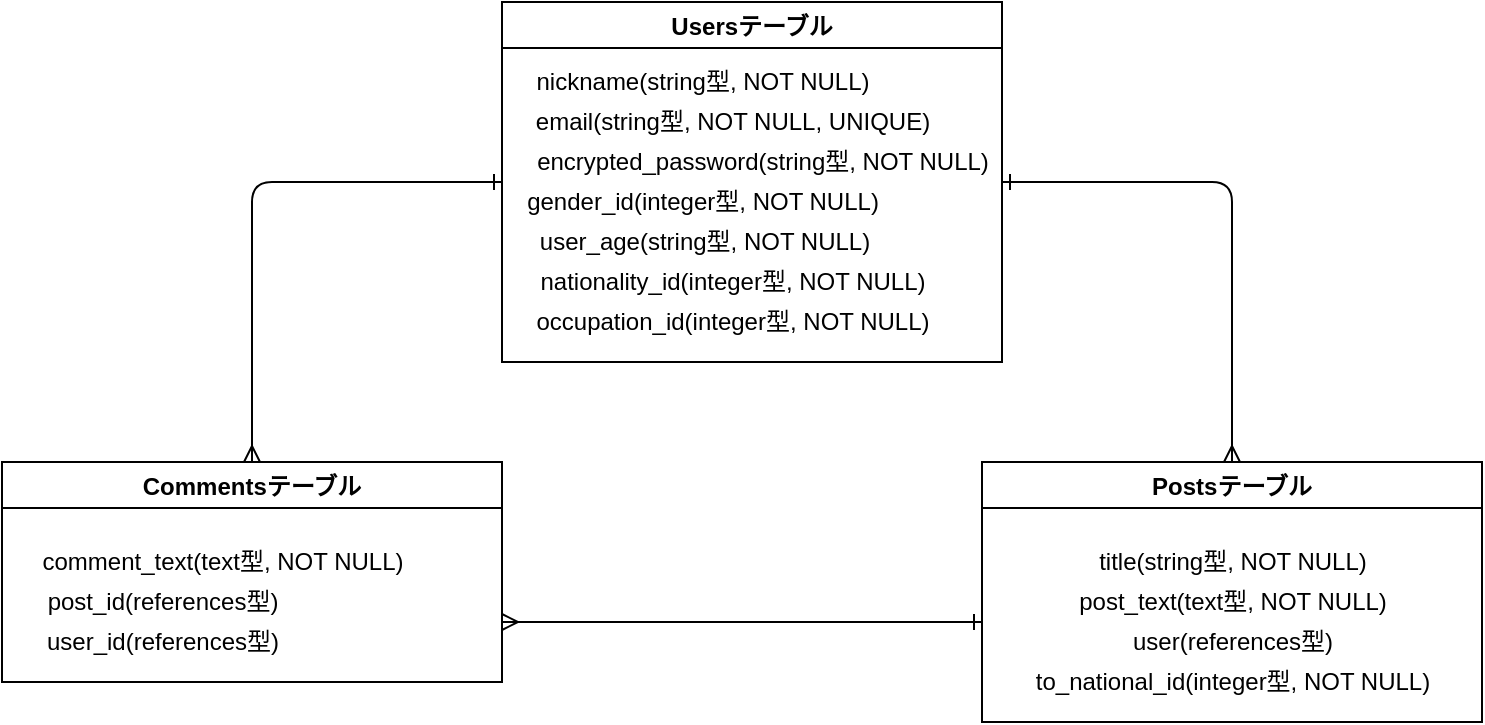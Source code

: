 <mxfile>
    <diagram id="UtsbdVYM3buj4zv3ttZR" name="ページ1">
        <mxGraphModel dx="1483" dy="603" grid="1" gridSize="10" guides="1" tooltips="1" connect="1" arrows="1" fold="1" page="1" pageScale="1" pageWidth="827" pageHeight="1169" math="0" shadow="0">
            <root>
                <mxCell id="0"/>
                <mxCell id="1" parent="0"/>
                <mxCell id="4" value="Usersテーブル" style="swimlane;rounded=0;sketch=0;" parent="1" vertex="1">
                    <mxGeometry x="240" y="30" width="250" height="180" as="geometry"/>
                </mxCell>
                <mxCell id="8" value="encrypted_password(string型, NOT NULL)" style="text;html=1;align=center;verticalAlign=middle;resizable=0;points=[];autosize=1;strokeColor=none;" parent="4" vertex="1">
                    <mxGeometry x="10" y="70" width="240" height="20" as="geometry"/>
                </mxCell>
                <mxCell id="9" value="gender_id(integer型, NOT NULL)" style="text;html=1;align=center;verticalAlign=middle;resizable=0;points=[];autosize=1;strokeColor=none;" parent="4" vertex="1">
                    <mxGeometry x="5" y="90" width="190" height="20" as="geometry"/>
                </mxCell>
                <mxCell id="6" value="nickname(string型, NOT NULL)" style="text;html=1;align=center;verticalAlign=middle;resizable=0;points=[];autosize=1;strokeColor=none;" parent="4" vertex="1">
                    <mxGeometry x="10" y="30" width="180" height="20" as="geometry"/>
                </mxCell>
                <mxCell id="7" value="email(string型, NOT NULL, UNIQUE)" style="text;html=1;align=center;verticalAlign=middle;resizable=0;points=[];autosize=1;strokeColor=none;" parent="4" vertex="1">
                    <mxGeometry x="10" y="50" width="210" height="20" as="geometry"/>
                </mxCell>
                <mxCell id="11" value="nationality_id(integer型, NOT NULL)" style="text;html=1;align=center;verticalAlign=middle;resizable=0;points=[];autosize=1;strokeColor=none;" parent="4" vertex="1">
                    <mxGeometry x="10" y="130" width="210" height="20" as="geometry"/>
                </mxCell>
                <mxCell id="82" value="occupation_id(integer型, NOT NULL)" style="text;html=1;align=center;verticalAlign=middle;resizable=0;points=[];autosize=1;strokeColor=none;" parent="4" vertex="1">
                    <mxGeometry x="10" y="150" width="210" height="20" as="geometry"/>
                </mxCell>
                <mxCell id="81" value="user_age(string型, NOT NULL)" style="text;html=1;align=center;verticalAlign=middle;resizable=0;points=[];autosize=1;strokeColor=none;" parent="4" vertex="1">
                    <mxGeometry x="11" y="110" width="180" height="20" as="geometry"/>
                </mxCell>
                <mxCell id="61" style="edgeStyle=orthogonalEdgeStyle;rounded=1;sketch=0;orthogonalLoop=1;jettySize=auto;html=1;startArrow=ERmany;startFill=0;endArrow=ERone;endFill=0;" parent="1" edge="1">
                    <mxGeometry relative="1" as="geometry">
                        <mxPoint x="480" y="340" as="targetPoint"/>
                        <mxPoint x="240" y="340" as="sourcePoint"/>
                    </mxGeometry>
                </mxCell>
                <mxCell id="65" style="edgeStyle=orthogonalEdgeStyle;rounded=1;sketch=0;orthogonalLoop=1;jettySize=auto;html=1;startArrow=ERmany;startFill=0;endArrow=ERone;endFill=0;exitX=0.5;exitY=0;exitDx=0;exitDy=0;" parent="1" edge="1" source="25">
                    <mxGeometry relative="1" as="geometry">
                        <mxPoint x="490" y="120" as="targetPoint"/>
                        <Array as="points">
                            <mxPoint x="605" y="120"/>
                        </Array>
                        <mxPoint x="610" y="240" as="sourcePoint"/>
                    </mxGeometry>
                </mxCell>
                <mxCell id="25" value="Postsテーブル" style="swimlane;rounded=0;sketch=0;" parent="1" vertex="1">
                    <mxGeometry x="480" y="260" width="250" height="130" as="geometry"/>
                </mxCell>
                <mxCell id="90" value="to_national_id(integer型, NOT NULL)" style="text;html=1;align=center;verticalAlign=middle;resizable=0;points=[];autosize=1;strokeColor=none;" vertex="1" parent="25">
                    <mxGeometry x="20" y="100" width="210" height="20" as="geometry"/>
                </mxCell>
                <mxCell id="89" value="user(references型)" style="text;html=1;align=center;verticalAlign=middle;resizable=0;points=[];autosize=1;strokeColor=none;" vertex="1" parent="25">
                    <mxGeometry x="65" y="80" width="120" height="20" as="geometry"/>
                </mxCell>
                <mxCell id="88" value="post_text(text型, NOT NULL)" style="text;html=1;align=center;verticalAlign=middle;resizable=0;points=[];autosize=1;strokeColor=none;" vertex="1" parent="25">
                    <mxGeometry x="40" y="60" width="170" height="20" as="geometry"/>
                </mxCell>
                <mxCell id="87" value="title(string型, NOT NULL)" style="text;html=1;align=center;verticalAlign=middle;resizable=0;points=[];autosize=1;strokeColor=none;" vertex="1" parent="25">
                    <mxGeometry x="50" y="40" width="150" height="20" as="geometry"/>
                </mxCell>
                <mxCell id="67" value="Commentsテーブル" style="swimlane;rounded=0;sketch=0;" parent="1" vertex="1">
                    <mxGeometry x="-10" y="260" width="250" height="110" as="geometry"/>
                </mxCell>
                <mxCell id="69" value="comment_text(text型, NOT NULL)" style="text;html=1;align=center;verticalAlign=middle;resizable=0;points=[];autosize=1;strokeColor=none;" parent="67" vertex="1">
                    <mxGeometry x="10" y="40" width="200" height="20" as="geometry"/>
                </mxCell>
                <mxCell id="72" value="post_id(references型)" style="text;html=1;align=center;verticalAlign=middle;resizable=0;points=[];autosize=1;strokeColor=none;" parent="67" vertex="1">
                    <mxGeometry x="15" y="60" width="130" height="20" as="geometry"/>
                </mxCell>
                <mxCell id="84" value="user_id(references型)" style="text;html=1;align=center;verticalAlign=middle;resizable=0;points=[];autosize=1;strokeColor=none;" parent="67" vertex="1">
                    <mxGeometry x="15" y="80" width="130" height="20" as="geometry"/>
                </mxCell>
                <mxCell id="77" style="edgeStyle=orthogonalEdgeStyle;rounded=1;sketch=0;orthogonalLoop=1;jettySize=auto;html=1;startArrow=ERmany;startFill=0;endArrow=ERone;endFill=0;exitX=0.5;exitY=0;exitDx=0;exitDy=0;" parent="1" edge="1" source="67">
                    <mxGeometry relative="1" as="geometry">
                        <mxPoint x="240" y="120" as="targetPoint"/>
                        <Array as="points">
                            <mxPoint x="115" y="120"/>
                        </Array>
                        <mxPoint x="125" y="200" as="sourcePoint"/>
                    </mxGeometry>
                </mxCell>
            </root>
        </mxGraphModel>
    </diagram>
</mxfile>